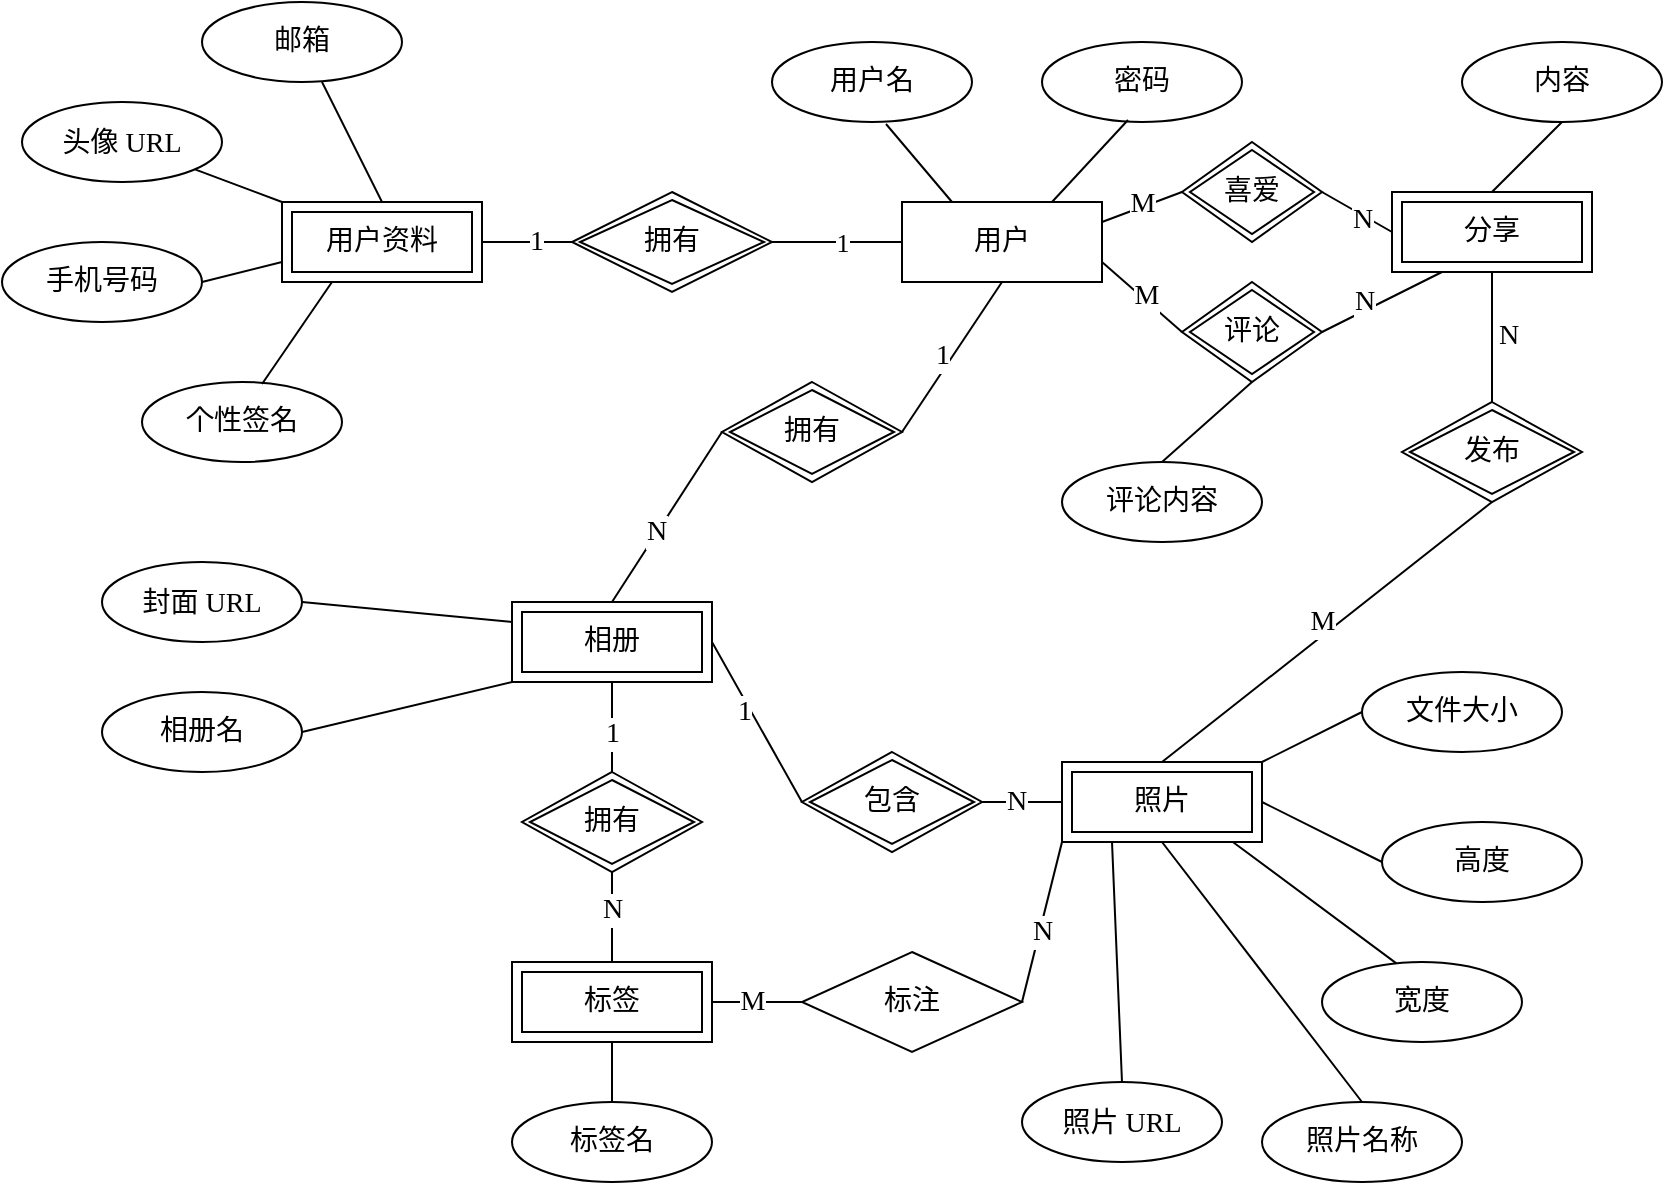<mxfile version="21.2.9" type="github">
  <diagram id="R2lEEEUBdFMjLlhIrx00" name="Page-1">
    <mxGraphModel dx="1283" dy="749" grid="1" gridSize="10" guides="1" tooltips="1" connect="1" arrows="1" fold="1" page="1" pageScale="1" pageWidth="850" pageHeight="1100" math="0" shadow="0" extFonts="Permanent Marker^https://fonts.googleapis.com/css?family=Permanent+Marker">
      <root>
        <mxCell id="0" />
        <mxCell id="1" parent="0" />
        <mxCell id="U6xVS8FBkHO1pYgC3Y__-1" value="&lt;font face=&quot;宋体&quot;&gt;&lt;span style=&quot;font-size: 14px;&quot;&gt;用户&lt;/span&gt;&lt;/font&gt;" style="whiteSpace=wrap;html=1;align=center;" vertex="1" parent="1">
          <mxGeometry x="450" y="190" width="100" height="40" as="geometry" />
        </mxCell>
        <mxCell id="U6xVS8FBkHO1pYgC3Y__-4" value="&lt;font face=&quot;宋体&quot;&gt;&lt;font style=&quot;font-size: 14px;&quot;&gt;用户&lt;/font&gt;&lt;font style=&quot;font-size: 14px;&quot;&gt;名&lt;/font&gt;&lt;/font&gt;" style="ellipse;whiteSpace=wrap;html=1;align=center;" vertex="1" parent="1">
          <mxGeometry x="385" y="110" width="100" height="40" as="geometry" />
        </mxCell>
        <mxCell id="U6xVS8FBkHO1pYgC3Y__-5" value="&lt;font face=&quot;宋体&quot;&gt;&lt;span style=&quot;font-size: 14px;&quot;&gt;密码&lt;/span&gt;&lt;/font&gt;" style="ellipse;whiteSpace=wrap;html=1;align=center;" vertex="1" parent="1">
          <mxGeometry x="520" y="110" width="100" height="40" as="geometry" />
        </mxCell>
        <mxCell id="U6xVS8FBkHO1pYgC3Y__-6" value="&lt;span style=&quot;font-size: 14px;&quot;&gt;&lt;font face=&quot;宋体&quot;&gt;头像&lt;/font&gt;&lt;font face=&quot;Times New Roman&quot;&gt;&amp;nbsp;URL&lt;/font&gt;&lt;/span&gt;" style="ellipse;whiteSpace=wrap;html=1;align=center;" vertex="1" parent="1">
          <mxGeometry x="10" y="140" width="100" height="40" as="geometry" />
        </mxCell>
        <mxCell id="U6xVS8FBkHO1pYgC3Y__-8" value="&lt;font face=&quot;宋体&quot;&gt;&lt;span style=&quot;font-size: 14px;&quot;&gt;邮箱&lt;/span&gt;&lt;/font&gt;" style="ellipse;whiteSpace=wrap;html=1;align=center;" vertex="1" parent="1">
          <mxGeometry x="100" y="90" width="100" height="40" as="geometry" />
        </mxCell>
        <mxCell id="U6xVS8FBkHO1pYgC3Y__-9" value="&lt;font face=&quot;宋体&quot;&gt;&lt;span style=&quot;font-size: 14px;&quot;&gt;手机号码&lt;/span&gt;&lt;/font&gt;" style="ellipse;whiteSpace=wrap;html=1;align=center;" vertex="1" parent="1">
          <mxGeometry y="210" width="100" height="40" as="geometry" />
        </mxCell>
        <mxCell id="U6xVS8FBkHO1pYgC3Y__-10" value="&lt;font face=&quot;宋体&quot;&gt;&lt;span style=&quot;font-size: 14px;&quot;&gt;个性签名&lt;/span&gt;&lt;/font&gt;" style="ellipse;whiteSpace=wrap;html=1;align=center;" vertex="1" parent="1">
          <mxGeometry x="70" y="280" width="100" height="40" as="geometry" />
        </mxCell>
        <mxCell id="U6xVS8FBkHO1pYgC3Y__-11" value="" style="endArrow=none;html=1;rounded=0;exitX=0.5;exitY=0;exitDx=0;exitDy=0;" edge="1" parent="1" source="U6xVS8FBkHO1pYgC3Y__-24">
          <mxGeometry relative="1" as="geometry">
            <mxPoint x="190" y="190" as="sourcePoint" />
            <mxPoint x="160" y="130" as="targetPoint" />
          </mxGeometry>
        </mxCell>
        <mxCell id="U6xVS8FBkHO1pYgC3Y__-12" value="" style="endArrow=none;html=1;rounded=0;exitX=0;exitY=0;exitDx=0;exitDy=0;" edge="1" parent="1" source="U6xVS8FBkHO1pYgC3Y__-24" target="U6xVS8FBkHO1pYgC3Y__-6">
          <mxGeometry relative="1" as="geometry">
            <mxPoint x="140" y="190" as="sourcePoint" />
            <mxPoint x="460" y="280" as="targetPoint" />
          </mxGeometry>
        </mxCell>
        <mxCell id="U6xVS8FBkHO1pYgC3Y__-13" value="" style="endArrow=none;html=1;rounded=0;exitX=1;exitY=0.5;exitDx=0;exitDy=0;entryX=0;entryY=0.75;entryDx=0;entryDy=0;" edge="1" parent="1" source="U6xVS8FBkHO1pYgC3Y__-9" target="U6xVS8FBkHO1pYgC3Y__-24">
          <mxGeometry relative="1" as="geometry">
            <mxPoint x="300" y="280" as="sourcePoint" />
            <mxPoint x="140" y="220" as="targetPoint" />
          </mxGeometry>
        </mxCell>
        <mxCell id="U6xVS8FBkHO1pYgC3Y__-15" value="" style="endArrow=none;html=1;rounded=0;entryX=0.25;entryY=1;entryDx=0;entryDy=0;exitX=0.6;exitY=0.025;exitDx=0;exitDy=0;exitPerimeter=0;" edge="1" parent="1" source="U6xVS8FBkHO1pYgC3Y__-10" target="U6xVS8FBkHO1pYgC3Y__-24">
          <mxGeometry relative="1" as="geometry">
            <mxPoint x="300" y="280" as="sourcePoint" />
            <mxPoint x="165" y="230" as="targetPoint" />
          </mxGeometry>
        </mxCell>
        <mxCell id="U6xVS8FBkHO1pYgC3Y__-16" value="" style="endArrow=none;html=1;rounded=0;entryX=0.57;entryY=1.025;entryDx=0;entryDy=0;entryPerimeter=0;exitX=0.25;exitY=0;exitDx=0;exitDy=0;" edge="1" parent="1" source="U6xVS8FBkHO1pYgC3Y__-1" target="U6xVS8FBkHO1pYgC3Y__-4">
          <mxGeometry relative="1" as="geometry">
            <mxPoint x="300" y="280" as="sourcePoint" />
            <mxPoint x="460" y="280" as="targetPoint" />
          </mxGeometry>
        </mxCell>
        <mxCell id="U6xVS8FBkHO1pYgC3Y__-17" value="" style="endArrow=none;html=1;rounded=0;entryX=0.43;entryY=0.975;entryDx=0;entryDy=0;entryPerimeter=0;exitX=0.75;exitY=0;exitDx=0;exitDy=0;" edge="1" parent="1" source="U6xVS8FBkHO1pYgC3Y__-1" target="U6xVS8FBkHO1pYgC3Y__-5">
          <mxGeometry relative="1" as="geometry">
            <mxPoint x="300" y="280" as="sourcePoint" />
            <mxPoint x="460" y="280" as="targetPoint" />
          </mxGeometry>
        </mxCell>
        <mxCell id="U6xVS8FBkHO1pYgC3Y__-18" value="" style="endArrow=none;html=1;rounded=0;exitX=1;exitY=0.5;exitDx=0;exitDy=0;entryX=0;entryY=0.5;entryDx=0;entryDy=0;" edge="1" parent="1" source="U6xVS8FBkHO1pYgC3Y__-24" target="U6xVS8FBkHO1pYgC3Y__-27">
          <mxGeometry relative="1" as="geometry">
            <mxPoint x="240" y="210" as="sourcePoint" />
            <mxPoint x="300" y="215" as="targetPoint" />
          </mxGeometry>
        </mxCell>
        <mxCell id="U6xVS8FBkHO1pYgC3Y__-19" value="" style="resizable=0;html=1;whiteSpace=wrap;align=left;verticalAlign=bottom;" connectable="0" vertex="1" parent="U6xVS8FBkHO1pYgC3Y__-18">
          <mxGeometry x="-1" relative="1" as="geometry">
            <mxPoint x="10" y="-10" as="offset" />
          </mxGeometry>
        </mxCell>
        <mxCell id="U6xVS8FBkHO1pYgC3Y__-20" value="" style="resizable=0;html=1;whiteSpace=wrap;align=right;verticalAlign=bottom;" connectable="0" vertex="1" parent="U6xVS8FBkHO1pYgC3Y__-18">
          <mxGeometry x="1" relative="1" as="geometry" />
        </mxCell>
        <mxCell id="U6xVS8FBkHO1pYgC3Y__-58" value="&lt;font face=&quot;Times New Roman&quot; style=&quot;font-size: 14px;&quot;&gt;1&lt;/font&gt;" style="edgeLabel;html=1;align=center;verticalAlign=middle;resizable=0;points=[];" vertex="1" connectable="0" parent="U6xVS8FBkHO1pYgC3Y__-18">
          <mxGeometry x="0.185" relative="1" as="geometry">
            <mxPoint as="offset" />
          </mxGeometry>
        </mxCell>
        <mxCell id="U6xVS8FBkHO1pYgC3Y__-22" value="" style="endArrow=none;html=1;rounded=0;exitX=1;exitY=0.5;exitDx=0;exitDy=0;entryX=0;entryY=0.5;entryDx=0;entryDy=0;" edge="1" parent="1" source="U6xVS8FBkHO1pYgC3Y__-27" target="U6xVS8FBkHO1pYgC3Y__-1">
          <mxGeometry relative="1" as="geometry">
            <mxPoint x="390" y="215" as="sourcePoint" />
            <mxPoint x="460" y="270" as="targetPoint" />
          </mxGeometry>
        </mxCell>
        <mxCell id="U6xVS8FBkHO1pYgC3Y__-57" value="&lt;font face=&quot;Times New Roman&quot; style=&quot;font-size: 13px;&quot;&gt;1&lt;/font&gt;" style="edgeLabel;html=1;align=center;verticalAlign=middle;resizable=0;points=[];" vertex="1" connectable="0" parent="U6xVS8FBkHO1pYgC3Y__-22">
          <mxGeometry x="0.282" y="-4" relative="1" as="geometry">
            <mxPoint x="-7" y="-4" as="offset" />
          </mxGeometry>
        </mxCell>
        <mxCell id="U6xVS8FBkHO1pYgC3Y__-24" value="&lt;font face=&quot;宋体&quot; style=&quot;font-size: 14px;&quot;&gt;用户资料&lt;/font&gt;" style="shape=ext;margin=3;double=1;whiteSpace=wrap;html=1;align=center;" vertex="1" parent="1">
          <mxGeometry x="140" y="190" width="100" height="40" as="geometry" />
        </mxCell>
        <mxCell id="U6xVS8FBkHO1pYgC3Y__-27" value="&lt;font face=&quot;宋体&quot; style=&quot;font-size: 14px;&quot;&gt;拥有&lt;/font&gt;" style="shape=rhombus;double=1;perimeter=rhombusPerimeter;whiteSpace=wrap;html=1;align=center;" vertex="1" parent="1">
          <mxGeometry x="285" y="185" width="100" height="50" as="geometry" />
        </mxCell>
        <mxCell id="U6xVS8FBkHO1pYgC3Y__-28" value="&lt;font face=&quot;宋体&quot;&gt;&lt;span style=&quot;font-size: 14px;&quot;&gt;相册&lt;/span&gt;&lt;/font&gt;" style="shape=ext;margin=3;double=1;whiteSpace=wrap;html=1;align=center;" vertex="1" parent="1">
          <mxGeometry x="255" y="390" width="100" height="40" as="geometry" />
        </mxCell>
        <mxCell id="U6xVS8FBkHO1pYgC3Y__-29" value="&lt;span style=&quot;font-size: 14px;&quot;&gt;&lt;font face=&quot;宋体&quot;&gt;封面&lt;/font&gt;&lt;font face=&quot;Times New Roman&quot;&gt; URL&lt;/font&gt;&lt;/span&gt;" style="ellipse;whiteSpace=wrap;html=1;align=center;" vertex="1" parent="1">
          <mxGeometry x="50" y="370" width="100" height="40" as="geometry" />
        </mxCell>
        <mxCell id="U6xVS8FBkHO1pYgC3Y__-30" value="&lt;font face=&quot;宋体&quot;&gt;&lt;span style=&quot;font-size: 14px;&quot;&gt;相册名&lt;/span&gt;&lt;/font&gt;" style="ellipse;whiteSpace=wrap;html=1;align=center;" vertex="1" parent="1">
          <mxGeometry x="50" y="435" width="100" height="40" as="geometry" />
        </mxCell>
        <mxCell id="U6xVS8FBkHO1pYgC3Y__-31" value="" style="endArrow=none;html=1;rounded=0;entryX=1;entryY=0.5;entryDx=0;entryDy=0;exitX=0;exitY=0.25;exitDx=0;exitDy=0;" edge="1" parent="1" source="U6xVS8FBkHO1pYgC3Y__-28" target="U6xVS8FBkHO1pYgC3Y__-29">
          <mxGeometry relative="1" as="geometry">
            <mxPoint x="210" y="330" as="sourcePoint" />
            <mxPoint x="370" y="330" as="targetPoint" />
          </mxGeometry>
        </mxCell>
        <mxCell id="U6xVS8FBkHO1pYgC3Y__-32" value="" style="endArrow=none;html=1;rounded=0;entryX=1;entryY=0.5;entryDx=0;entryDy=0;exitX=0;exitY=1;exitDx=0;exitDy=0;" edge="1" parent="1" source="U6xVS8FBkHO1pYgC3Y__-28" target="U6xVS8FBkHO1pYgC3Y__-30">
          <mxGeometry relative="1" as="geometry">
            <mxPoint x="210" y="330" as="sourcePoint" />
            <mxPoint x="370" y="330" as="targetPoint" />
          </mxGeometry>
        </mxCell>
        <mxCell id="U6xVS8FBkHO1pYgC3Y__-33" value="&lt;font face=&quot;宋体&quot; style=&quot;font-size: 14px;&quot;&gt;拥有&lt;/font&gt;" style="shape=rhombus;double=1;perimeter=rhombusPerimeter;whiteSpace=wrap;html=1;align=center;" vertex="1" parent="1">
          <mxGeometry x="360" y="280" width="90" height="50" as="geometry" />
        </mxCell>
        <mxCell id="U6xVS8FBkHO1pYgC3Y__-34" value="" style="endArrow=none;html=1;rounded=0;entryX=0.5;entryY=1;entryDx=0;entryDy=0;exitX=1;exitY=0.5;exitDx=0;exitDy=0;" edge="1" parent="1" source="U6xVS8FBkHO1pYgC3Y__-33" target="U6xVS8FBkHO1pYgC3Y__-1">
          <mxGeometry relative="1" as="geometry">
            <mxPoint x="290" y="290" as="sourcePoint" />
            <mxPoint x="450" y="290" as="targetPoint" />
          </mxGeometry>
        </mxCell>
        <mxCell id="U6xVS8FBkHO1pYgC3Y__-60" value="&lt;font face=&quot;Times New Roman&quot; style=&quot;font-size: 14px;&quot;&gt;1&lt;/font&gt;" style="edgeLabel;html=1;align=center;verticalAlign=middle;resizable=0;points=[];" vertex="1" connectable="0" parent="U6xVS8FBkHO1pYgC3Y__-34">
          <mxGeometry x="0.045" y="-2" relative="1" as="geometry">
            <mxPoint x="-8" as="offset" />
          </mxGeometry>
        </mxCell>
        <mxCell id="U6xVS8FBkHO1pYgC3Y__-36" value="" style="endArrow=none;html=1;rounded=0;entryX=0.5;entryY=0;entryDx=0;entryDy=0;exitX=0;exitY=0.5;exitDx=0;exitDy=0;" edge="1" parent="1" source="U6xVS8FBkHO1pYgC3Y__-33" target="U6xVS8FBkHO1pYgC3Y__-28">
          <mxGeometry relative="1" as="geometry">
            <mxPoint x="290" y="290" as="sourcePoint" />
            <mxPoint x="450" y="290" as="targetPoint" />
          </mxGeometry>
        </mxCell>
        <mxCell id="U6xVS8FBkHO1pYgC3Y__-61" value="&lt;font face=&quot;Times New Roman&quot; style=&quot;font-size: 14px;&quot;&gt;N&lt;/font&gt;" style="edgeLabel;html=1;align=center;verticalAlign=middle;resizable=0;points=[];" vertex="1" connectable="0" parent="U6xVS8FBkHO1pYgC3Y__-36">
          <mxGeometry x="0.18" y="-1" relative="1" as="geometry">
            <mxPoint as="offset" />
          </mxGeometry>
        </mxCell>
        <mxCell id="U6xVS8FBkHO1pYgC3Y__-38" value="&lt;font face=&quot;宋体&quot;&gt;&lt;span style=&quot;font-size: 14px;&quot;&gt;照片&lt;/span&gt;&lt;/font&gt;" style="shape=ext;margin=3;double=1;whiteSpace=wrap;html=1;align=center;" vertex="1" parent="1">
          <mxGeometry x="530" y="470" width="100" height="40" as="geometry" />
        </mxCell>
        <mxCell id="U6xVS8FBkHO1pYgC3Y__-39" value="&lt;span style=&quot;font-size: 14px;&quot;&gt;&lt;font face=&quot;宋体&quot;&gt;照片&lt;/font&gt;&lt;font face=&quot;Times New Roman&quot;&gt; URL&lt;/font&gt;&lt;/span&gt;" style="ellipse;whiteSpace=wrap;html=1;align=center;" vertex="1" parent="1">
          <mxGeometry x="510" y="630" width="100" height="40" as="geometry" />
        </mxCell>
        <mxCell id="U6xVS8FBkHO1pYgC3Y__-40" value="&lt;font face=&quot;宋体&quot;&gt;&lt;span style=&quot;font-size: 14px;&quot;&gt;宽度&lt;/span&gt;&lt;/font&gt;" style="ellipse;whiteSpace=wrap;html=1;align=center;" vertex="1" parent="1">
          <mxGeometry x="660" y="570" width="100" height="40" as="geometry" />
        </mxCell>
        <mxCell id="U6xVS8FBkHO1pYgC3Y__-41" value="&lt;font face=&quot;宋体&quot;&gt;&lt;span style=&quot;font-size: 14px;&quot;&gt;高度&lt;/span&gt;&lt;/font&gt;" style="ellipse;whiteSpace=wrap;html=1;align=center;" vertex="1" parent="1">
          <mxGeometry x="690" y="500" width="100" height="40" as="geometry" />
        </mxCell>
        <mxCell id="U6xVS8FBkHO1pYgC3Y__-42" value="" style="endArrow=none;html=1;rounded=0;exitX=0.5;exitY=0;exitDx=0;exitDy=0;entryX=0.25;entryY=1;entryDx=0;entryDy=0;" edge="1" parent="1" source="U6xVS8FBkHO1pYgC3Y__-39" target="U6xVS8FBkHO1pYgC3Y__-38">
          <mxGeometry relative="1" as="geometry">
            <mxPoint x="250" y="440" as="sourcePoint" />
            <mxPoint x="410" y="440" as="targetPoint" />
          </mxGeometry>
        </mxCell>
        <mxCell id="U6xVS8FBkHO1pYgC3Y__-44" value="" style="endArrow=none;html=1;rounded=0;exitX=0.372;exitY=0.017;exitDx=0;exitDy=0;exitPerimeter=0;entryX=0.856;entryY=1.003;entryDx=0;entryDy=0;entryPerimeter=0;" edge="1" parent="1" source="U6xVS8FBkHO1pYgC3Y__-40" target="U6xVS8FBkHO1pYgC3Y__-38">
          <mxGeometry relative="1" as="geometry">
            <mxPoint x="250" y="440" as="sourcePoint" />
            <mxPoint x="410" y="440" as="targetPoint" />
          </mxGeometry>
        </mxCell>
        <mxCell id="U6xVS8FBkHO1pYgC3Y__-45" value="" style="endArrow=none;html=1;rounded=0;exitX=0;exitY=0.5;exitDx=0;exitDy=0;entryX=1;entryY=0.5;entryDx=0;entryDy=0;" edge="1" parent="1" source="U6xVS8FBkHO1pYgC3Y__-41" target="U6xVS8FBkHO1pYgC3Y__-38">
          <mxGeometry relative="1" as="geometry">
            <mxPoint x="250" y="440" as="sourcePoint" />
            <mxPoint x="410" y="440" as="targetPoint" />
          </mxGeometry>
        </mxCell>
        <mxCell id="U6xVS8FBkHO1pYgC3Y__-46" value="&lt;font face=&quot;宋体&quot;&gt;&lt;span style=&quot;font-size: 14px;&quot;&gt;文件大小&lt;/span&gt;&lt;/font&gt;" style="ellipse;whiteSpace=wrap;html=1;align=center;" vertex="1" parent="1">
          <mxGeometry x="680" y="425" width="100" height="40" as="geometry" />
        </mxCell>
        <mxCell id="U6xVS8FBkHO1pYgC3Y__-47" value="" style="endArrow=none;html=1;rounded=0;exitX=0;exitY=0.5;exitDx=0;exitDy=0;entryX=1;entryY=0;entryDx=0;entryDy=0;" edge="1" parent="1" source="U6xVS8FBkHO1pYgC3Y__-46" target="U6xVS8FBkHO1pYgC3Y__-38">
          <mxGeometry relative="1" as="geometry">
            <mxPoint x="697.2" y="459.56" as="sourcePoint" />
            <mxPoint x="410" y="440" as="targetPoint" />
          </mxGeometry>
        </mxCell>
        <mxCell id="U6xVS8FBkHO1pYgC3Y__-48" value="&lt;font face=&quot;宋体&quot; style=&quot;font-size: 14px;&quot;&gt;包含&lt;/font&gt;" style="shape=rhombus;double=1;perimeter=rhombusPerimeter;whiteSpace=wrap;html=1;align=center;" vertex="1" parent="1">
          <mxGeometry x="400" y="465" width="90" height="50" as="geometry" />
        </mxCell>
        <mxCell id="U6xVS8FBkHO1pYgC3Y__-53" value="" style="endArrow=none;html=1;rounded=0;entryX=0;entryY=0.5;entryDx=0;entryDy=0;exitX=1;exitY=0.5;exitDx=0;exitDy=0;" edge="1" parent="1" source="U6xVS8FBkHO1pYgC3Y__-28" target="U6xVS8FBkHO1pYgC3Y__-48">
          <mxGeometry relative="1" as="geometry">
            <mxPoint x="120" y="370" as="sourcePoint" />
            <mxPoint x="280" y="370" as="targetPoint" />
          </mxGeometry>
        </mxCell>
        <mxCell id="U6xVS8FBkHO1pYgC3Y__-54" value="&lt;font face=&quot;Times New Roman&quot; style=&quot;font-size: 14px;&quot;&gt;1&lt;/font&gt;" style="edgeLabel;html=1;align=center;verticalAlign=middle;resizable=0;points=[];" vertex="1" connectable="0" parent="U6xVS8FBkHO1pYgC3Y__-53">
          <mxGeometry x="-0.432" relative="1" as="geometry">
            <mxPoint x="3" y="12" as="offset" />
          </mxGeometry>
        </mxCell>
        <mxCell id="U6xVS8FBkHO1pYgC3Y__-55" value="" style="endArrow=none;html=1;rounded=0;exitX=0;exitY=0.5;exitDx=0;exitDy=0;entryX=1;entryY=0.5;entryDx=0;entryDy=0;" edge="1" parent="1" source="U6xVS8FBkHO1pYgC3Y__-38" target="U6xVS8FBkHO1pYgC3Y__-48">
          <mxGeometry relative="1" as="geometry">
            <mxPoint x="120" y="450" as="sourcePoint" />
            <mxPoint x="280" y="450" as="targetPoint" />
          </mxGeometry>
        </mxCell>
        <mxCell id="U6xVS8FBkHO1pYgC3Y__-56" value="&lt;font face=&quot;Times New Roman&quot; style=&quot;font-size: 14px;&quot;&gt;N&lt;/font&gt;" style="edgeLabel;html=1;align=center;verticalAlign=middle;resizable=0;points=[];" vertex="1" connectable="0" parent="U6xVS8FBkHO1pYgC3Y__-55">
          <mxGeometry x="0.167" relative="1" as="geometry">
            <mxPoint as="offset" />
          </mxGeometry>
        </mxCell>
        <mxCell id="U6xVS8FBkHO1pYgC3Y__-62" value="&lt;font face=&quot;宋体&quot;&gt;&lt;span style=&quot;font-size: 14px;&quot;&gt;照片名称&lt;/span&gt;&lt;/font&gt;" style="ellipse;whiteSpace=wrap;html=1;align=center;" vertex="1" parent="1">
          <mxGeometry x="630" y="640" width="100" height="40" as="geometry" />
        </mxCell>
        <mxCell id="U6xVS8FBkHO1pYgC3Y__-63" value="" style="endArrow=none;html=1;rounded=0;exitX=0.5;exitY=0;exitDx=0;exitDy=0;entryX=0.5;entryY=1;entryDx=0;entryDy=0;" edge="1" parent="1" source="U6xVS8FBkHO1pYgC3Y__-62" target="U6xVS8FBkHO1pYgC3Y__-38">
          <mxGeometry relative="1" as="geometry">
            <mxPoint x="707" y="581" as="sourcePoint" />
            <mxPoint x="626" y="520" as="targetPoint" />
          </mxGeometry>
        </mxCell>
        <mxCell id="U6xVS8FBkHO1pYgC3Y__-64" value="&lt;font face=&quot;宋体&quot;&gt;&lt;span style=&quot;font-size: 14px;&quot;&gt;标签&lt;/span&gt;&lt;/font&gt;" style="shape=ext;margin=3;double=1;whiteSpace=wrap;html=1;align=center;" vertex="1" parent="1">
          <mxGeometry x="255" y="570" width="100" height="40" as="geometry" />
        </mxCell>
        <mxCell id="U6xVS8FBkHO1pYgC3Y__-65" value="&lt;font face=&quot;宋体&quot;&gt;&lt;span style=&quot;font-size: 14px;&quot;&gt;标签名&lt;/span&gt;&lt;/font&gt;" style="ellipse;whiteSpace=wrap;html=1;align=center;" vertex="1" parent="1">
          <mxGeometry x="255" y="640" width="100" height="40" as="geometry" />
        </mxCell>
        <mxCell id="U6xVS8FBkHO1pYgC3Y__-66" value="" style="endArrow=none;html=1;rounded=0;exitX=0.5;exitY=0;exitDx=0;exitDy=0;entryX=0.5;entryY=1;entryDx=0;entryDy=0;" edge="1" parent="1" source="U6xVS8FBkHO1pYgC3Y__-65" target="U6xVS8FBkHO1pYgC3Y__-64">
          <mxGeometry relative="1" as="geometry">
            <mxPoint x="160" y="530" as="sourcePoint" />
            <mxPoint x="320" y="530" as="targetPoint" />
          </mxGeometry>
        </mxCell>
        <mxCell id="U6xVS8FBkHO1pYgC3Y__-67" value="&lt;font face=&quot;宋体&quot; style=&quot;font-size: 14px;&quot;&gt;拥有&lt;/font&gt;" style="shape=rhombus;double=1;perimeter=rhombusPerimeter;whiteSpace=wrap;html=1;align=center;" vertex="1" parent="1">
          <mxGeometry x="260" y="475" width="90" height="50" as="geometry" />
        </mxCell>
        <mxCell id="U6xVS8FBkHO1pYgC3Y__-68" value="" style="endArrow=none;html=1;rounded=0;entryX=0.5;entryY=0;entryDx=0;entryDy=0;exitX=0.5;exitY=1;exitDx=0;exitDy=0;" edge="1" parent="1" source="U6xVS8FBkHO1pYgC3Y__-28" target="U6xVS8FBkHO1pYgC3Y__-67">
          <mxGeometry relative="1" as="geometry">
            <mxPoint x="365" y="420" as="sourcePoint" />
            <mxPoint x="410" y="420" as="targetPoint" />
          </mxGeometry>
        </mxCell>
        <mxCell id="U6xVS8FBkHO1pYgC3Y__-69" value="&lt;font face=&quot;Times New Roman&quot; style=&quot;font-size: 14px;&quot;&gt;1&lt;/font&gt;" style="edgeLabel;html=1;align=center;verticalAlign=middle;resizable=0;points=[];" vertex="1" connectable="0" parent="U6xVS8FBkHO1pYgC3Y__-68">
          <mxGeometry x="-0.432" relative="1" as="geometry">
            <mxPoint y="13" as="offset" />
          </mxGeometry>
        </mxCell>
        <mxCell id="U6xVS8FBkHO1pYgC3Y__-70" value="" style="endArrow=none;html=1;rounded=0;exitX=0.5;exitY=0;exitDx=0;exitDy=0;entryX=0.5;entryY=1;entryDx=0;entryDy=0;" edge="1" parent="1" source="U6xVS8FBkHO1pYgC3Y__-64" target="U6xVS8FBkHO1pYgC3Y__-67">
          <mxGeometry relative="1" as="geometry">
            <mxPoint x="345" y="559.44" as="sourcePoint" />
            <mxPoint x="305" y="559.44" as="targetPoint" />
          </mxGeometry>
        </mxCell>
        <mxCell id="U6xVS8FBkHO1pYgC3Y__-71" value="&lt;font face=&quot;Times New Roman&quot; style=&quot;font-size: 14px;&quot;&gt;N&lt;/font&gt;" style="edgeLabel;html=1;align=center;verticalAlign=middle;resizable=0;points=[];" vertex="1" connectable="0" parent="U6xVS8FBkHO1pYgC3Y__-70">
          <mxGeometry x="0.167" relative="1" as="geometry">
            <mxPoint as="offset" />
          </mxGeometry>
        </mxCell>
        <mxCell id="U6xVS8FBkHO1pYgC3Y__-72" value="&lt;font face=&quot;宋体&quot;&gt;&lt;span style=&quot;font-size: 14px;&quot;&gt;标注&lt;/span&gt;&lt;/font&gt;" style="shape=rhombus;perimeter=rhombusPerimeter;whiteSpace=wrap;html=1;align=center;" vertex="1" parent="1">
          <mxGeometry x="400" y="565" width="110" height="50" as="geometry" />
        </mxCell>
        <mxCell id="U6xVS8FBkHO1pYgC3Y__-73" value="" style="endArrow=none;html=1;rounded=0;exitX=0;exitY=1;exitDx=0;exitDy=0;entryX=1;entryY=0.5;entryDx=0;entryDy=0;" edge="1" parent="1" source="U6xVS8FBkHO1pYgC3Y__-38" target="U6xVS8FBkHO1pYgC3Y__-72">
          <mxGeometry relative="1" as="geometry">
            <mxPoint x="315" y="660" as="sourcePoint" />
            <mxPoint x="455" y="565" as="targetPoint" />
          </mxGeometry>
        </mxCell>
        <mxCell id="U6xVS8FBkHO1pYgC3Y__-74" value="&lt;font face=&quot;Times New Roman&quot; style=&quot;font-size: 14px;&quot;&gt;N&lt;/font&gt;" style="edgeLabel;html=1;align=center;verticalAlign=middle;resizable=0;points=[];" vertex="1" connectable="0" parent="U6xVS8FBkHO1pYgC3Y__-73">
          <mxGeometry x="0.167" relative="1" as="geometry">
            <mxPoint x="1" y="-2" as="offset" />
          </mxGeometry>
        </mxCell>
        <mxCell id="U6xVS8FBkHO1pYgC3Y__-75" value="" style="endArrow=none;html=1;rounded=0;exitX=0;exitY=0.5;exitDx=0;exitDy=0;entryX=1;entryY=0.5;entryDx=0;entryDy=0;" edge="1" parent="1" source="U6xVS8FBkHO1pYgC3Y__-72" target="U6xVS8FBkHO1pYgC3Y__-64">
          <mxGeometry relative="1" as="geometry">
            <mxPoint x="540" y="440" as="sourcePoint" />
            <mxPoint x="450" y="520" as="targetPoint" />
          </mxGeometry>
        </mxCell>
        <mxCell id="U6xVS8FBkHO1pYgC3Y__-76" value="&lt;font face=&quot;Times New Roman&quot; style=&quot;font-size: 14px;&quot;&gt;M&lt;/font&gt;" style="edgeLabel;html=1;align=center;verticalAlign=middle;resizable=0;points=[];" vertex="1" connectable="0" parent="U6xVS8FBkHO1pYgC3Y__-75">
          <mxGeometry x="0.167" relative="1" as="geometry">
            <mxPoint x="1" as="offset" />
          </mxGeometry>
        </mxCell>
        <mxCell id="U6xVS8FBkHO1pYgC3Y__-77" style="edgeStyle=orthogonalEdgeStyle;rounded=0;orthogonalLoop=1;jettySize=auto;html=1;exitX=0.5;exitY=1;exitDx=0;exitDy=0;" edge="1" parent="1" source="U6xVS8FBkHO1pYgC3Y__-72" target="U6xVS8FBkHO1pYgC3Y__-72">
          <mxGeometry relative="1" as="geometry" />
        </mxCell>
        <mxCell id="U6xVS8FBkHO1pYgC3Y__-78" value="&lt;font face=&quot;宋体&quot;&gt;&lt;span style=&quot;font-size: 14px;&quot;&gt;分享&lt;/span&gt;&lt;/font&gt;" style="shape=ext;margin=3;double=1;whiteSpace=wrap;html=1;align=center;" vertex="1" parent="1">
          <mxGeometry x="695" y="185" width="100" height="40" as="geometry" />
        </mxCell>
        <mxCell id="U6xVS8FBkHO1pYgC3Y__-79" value="&lt;font face=&quot;宋体&quot; style=&quot;font-size: 14px;&quot;&gt;发布&lt;/font&gt;" style="shape=rhombus;double=1;perimeter=rhombusPerimeter;whiteSpace=wrap;html=1;align=center;" vertex="1" parent="1">
          <mxGeometry x="700" y="290" width="90" height="50" as="geometry" />
        </mxCell>
        <mxCell id="U6xVS8FBkHO1pYgC3Y__-81" value="" style="endArrow=none;html=1;rounded=0;entryX=0.5;entryY=0;entryDx=0;entryDy=0;exitX=0.5;exitY=1;exitDx=0;exitDy=0;" edge="1" parent="1" source="U6xVS8FBkHO1pYgC3Y__-79" target="U6xVS8FBkHO1pYgC3Y__-38">
          <mxGeometry relative="1" as="geometry">
            <mxPoint x="370" y="315" as="sourcePoint" />
            <mxPoint x="315" y="400" as="targetPoint" />
          </mxGeometry>
        </mxCell>
        <mxCell id="U6xVS8FBkHO1pYgC3Y__-82" value="&lt;font face=&quot;Times New Roman&quot; style=&quot;font-size: 14px;&quot;&gt;M&lt;/font&gt;" style="edgeLabel;html=1;align=center;verticalAlign=middle;resizable=0;points=[];" vertex="1" connectable="0" parent="U6xVS8FBkHO1pYgC3Y__-81">
          <mxGeometry x="0.18" y="-1" relative="1" as="geometry">
            <mxPoint x="13" y="-16" as="offset" />
          </mxGeometry>
        </mxCell>
        <mxCell id="U6xVS8FBkHO1pYgC3Y__-83" value="" style="endArrow=none;html=1;rounded=0;entryX=0.5;entryY=0;entryDx=0;entryDy=0;exitX=0.5;exitY=1;exitDx=0;exitDy=0;" edge="1" parent="1" source="U6xVS8FBkHO1pYgC3Y__-78" target="U6xVS8FBkHO1pYgC3Y__-79">
          <mxGeometry relative="1" as="geometry">
            <mxPoint x="600" y="310" as="sourcePoint" />
            <mxPoint x="455" y="395" as="targetPoint" />
          </mxGeometry>
        </mxCell>
        <mxCell id="U6xVS8FBkHO1pYgC3Y__-84" value="&lt;font face=&quot;Times New Roman&quot; style=&quot;font-size: 14px;&quot;&gt;N&lt;/font&gt;" style="edgeLabel;html=1;align=center;verticalAlign=middle;resizable=0;points=[];" vertex="1" connectable="0" parent="U6xVS8FBkHO1pYgC3Y__-83">
          <mxGeometry x="0.18" y="-1" relative="1" as="geometry">
            <mxPoint x="9" y="-7" as="offset" />
          </mxGeometry>
        </mxCell>
        <mxCell id="U6xVS8FBkHO1pYgC3Y__-85" value="&lt;font face=&quot;宋体&quot;&gt;&lt;span style=&quot;font-size: 14px;&quot;&gt;内容&lt;/span&gt;&lt;/font&gt;" style="ellipse;whiteSpace=wrap;html=1;align=center;" vertex="1" parent="1">
          <mxGeometry x="730" y="110" width="100" height="40" as="geometry" />
        </mxCell>
        <mxCell id="U6xVS8FBkHO1pYgC3Y__-86" value="" style="endArrow=none;html=1;rounded=0;exitX=0.5;exitY=0;exitDx=0;exitDy=0;entryX=0.5;entryY=1;entryDx=0;entryDy=0;" edge="1" parent="1" source="U6xVS8FBkHO1pYgC3Y__-78" target="U6xVS8FBkHO1pYgC3Y__-85">
          <mxGeometry relative="1" as="geometry">
            <mxPoint x="460" y="315" as="sourcePoint" />
            <mxPoint x="710" y="140" as="targetPoint" />
          </mxGeometry>
        </mxCell>
        <mxCell id="U6xVS8FBkHO1pYgC3Y__-89" value="" style="endArrow=none;html=1;rounded=0;entryX=0;entryY=0.5;entryDx=0;entryDy=0;exitX=1;exitY=0.25;exitDx=0;exitDy=0;" edge="1" parent="1" source="U6xVS8FBkHO1pYgC3Y__-1" target="U6xVS8FBkHO1pYgC3Y__-93">
          <mxGeometry relative="1" as="geometry">
            <mxPoint x="190" y="380" as="sourcePoint" />
            <mxPoint x="590" y="190" as="targetPoint" />
          </mxGeometry>
        </mxCell>
        <mxCell id="U6xVS8FBkHO1pYgC3Y__-91" value="&lt;font face=&quot;Times New Roman&quot;&gt;&lt;span style=&quot;font-size: 14px;&quot;&gt;M&lt;/span&gt;&lt;/font&gt;" style="edgeLabel;html=1;align=center;verticalAlign=middle;resizable=0;points=[];" vertex="1" connectable="0" parent="U6xVS8FBkHO1pYgC3Y__-89">
          <mxGeometry x="0.021" y="2" relative="1" as="geometry">
            <mxPoint as="offset" />
          </mxGeometry>
        </mxCell>
        <mxCell id="U6xVS8FBkHO1pYgC3Y__-90" value="" style="endArrow=none;html=1;rounded=0;entryX=0;entryY=0.5;entryDx=0;entryDy=0;exitX=1;exitY=0.5;exitDx=0;exitDy=0;" edge="1" parent="1" source="U6xVS8FBkHO1pYgC3Y__-93" target="U6xVS8FBkHO1pYgC3Y__-78">
          <mxGeometry relative="1" as="geometry">
            <mxPoint x="660" y="190" as="sourcePoint" />
            <mxPoint x="350" y="380" as="targetPoint" />
          </mxGeometry>
        </mxCell>
        <mxCell id="U6xVS8FBkHO1pYgC3Y__-92" value="&lt;font face=&quot;Times New Roman&quot; style=&quot;font-size: 14px;&quot;&gt;N&lt;/font&gt;" style="edgeLabel;html=1;align=center;verticalAlign=middle;resizable=0;points=[];" vertex="1" connectable="0" parent="U6xVS8FBkHO1pYgC3Y__-90">
          <mxGeometry x="0.247" y="-1" relative="1" as="geometry">
            <mxPoint x="-1" as="offset" />
          </mxGeometry>
        </mxCell>
        <mxCell id="U6xVS8FBkHO1pYgC3Y__-93" value="&lt;font face=&quot;宋体&quot;&gt;&lt;span style=&quot;font-size: 14px;&quot;&gt;喜爱&lt;/span&gt;&lt;/font&gt;" style="shape=rhombus;double=1;perimeter=rhombusPerimeter;whiteSpace=wrap;html=1;align=center;" vertex="1" parent="1">
          <mxGeometry x="590" y="160" width="70" height="50" as="geometry" />
        </mxCell>
        <mxCell id="U6xVS8FBkHO1pYgC3Y__-94" value="&lt;font face=&quot;宋体&quot;&gt;&lt;span style=&quot;font-size: 14px;&quot;&gt;评论&lt;/span&gt;&lt;/font&gt;" style="shape=rhombus;double=1;perimeter=rhombusPerimeter;whiteSpace=wrap;html=1;align=center;" vertex="1" parent="1">
          <mxGeometry x="590" y="230" width="70" height="50" as="geometry" />
        </mxCell>
        <mxCell id="U6xVS8FBkHO1pYgC3Y__-95" value="" style="endArrow=none;html=1;rounded=0;exitX=1;exitY=0.5;exitDx=0;exitDy=0;entryX=0.25;entryY=1;entryDx=0;entryDy=0;" edge="1" parent="1" source="U6xVS8FBkHO1pYgC3Y__-94" target="U6xVS8FBkHO1pYgC3Y__-78">
          <mxGeometry relative="1" as="geometry">
            <mxPoint x="670" y="195" as="sourcePoint" />
            <mxPoint x="705" y="215" as="targetPoint" />
          </mxGeometry>
        </mxCell>
        <mxCell id="U6xVS8FBkHO1pYgC3Y__-96" value="&lt;font face=&quot;Times New Roman&quot; style=&quot;font-size: 14px;&quot;&gt;N&lt;/font&gt;" style="edgeLabel;html=1;align=center;verticalAlign=middle;resizable=0;points=[];" vertex="1" connectable="0" parent="U6xVS8FBkHO1pYgC3Y__-95">
          <mxGeometry x="0.247" y="-1" relative="1" as="geometry">
            <mxPoint x="-17" y="3" as="offset" />
          </mxGeometry>
        </mxCell>
        <mxCell id="U6xVS8FBkHO1pYgC3Y__-97" value="" style="endArrow=none;html=1;rounded=0;entryX=0;entryY=0.5;entryDx=0;entryDy=0;exitX=1;exitY=0.75;exitDx=0;exitDy=0;" edge="1" parent="1" source="U6xVS8FBkHO1pYgC3Y__-1" target="U6xVS8FBkHO1pYgC3Y__-94">
          <mxGeometry relative="1" as="geometry">
            <mxPoint x="560" y="210" as="sourcePoint" />
            <mxPoint x="600" y="195" as="targetPoint" />
          </mxGeometry>
        </mxCell>
        <mxCell id="U6xVS8FBkHO1pYgC3Y__-98" value="&lt;font face=&quot;Times New Roman&quot;&gt;&lt;span style=&quot;font-size: 14px;&quot;&gt;M&lt;/span&gt;&lt;/font&gt;" style="edgeLabel;html=1;align=center;verticalAlign=middle;resizable=0;points=[];" vertex="1" connectable="0" parent="U6xVS8FBkHO1pYgC3Y__-97">
          <mxGeometry x="0.021" y="2" relative="1" as="geometry">
            <mxPoint as="offset" />
          </mxGeometry>
        </mxCell>
        <mxCell id="U6xVS8FBkHO1pYgC3Y__-99" value="&lt;font face=&quot;宋体&quot;&gt;&lt;span style=&quot;font-size: 14px;&quot;&gt;评论内容&lt;/span&gt;&lt;/font&gt;" style="ellipse;whiteSpace=wrap;html=1;align=center;" vertex="1" parent="1">
          <mxGeometry x="530" y="320" width="100" height="40" as="geometry" />
        </mxCell>
        <mxCell id="U6xVS8FBkHO1pYgC3Y__-100" value="" style="endArrow=none;html=1;rounded=0;exitX=0.5;exitY=1;exitDx=0;exitDy=0;entryX=0.5;entryY=0;entryDx=0;entryDy=0;" edge="1" parent="1" source="U6xVS8FBkHO1pYgC3Y__-94" target="U6xVS8FBkHO1pYgC3Y__-99">
          <mxGeometry relative="1" as="geometry">
            <mxPoint x="190" y="410" as="sourcePoint" />
            <mxPoint x="350" y="410" as="targetPoint" />
          </mxGeometry>
        </mxCell>
      </root>
    </mxGraphModel>
  </diagram>
</mxfile>
